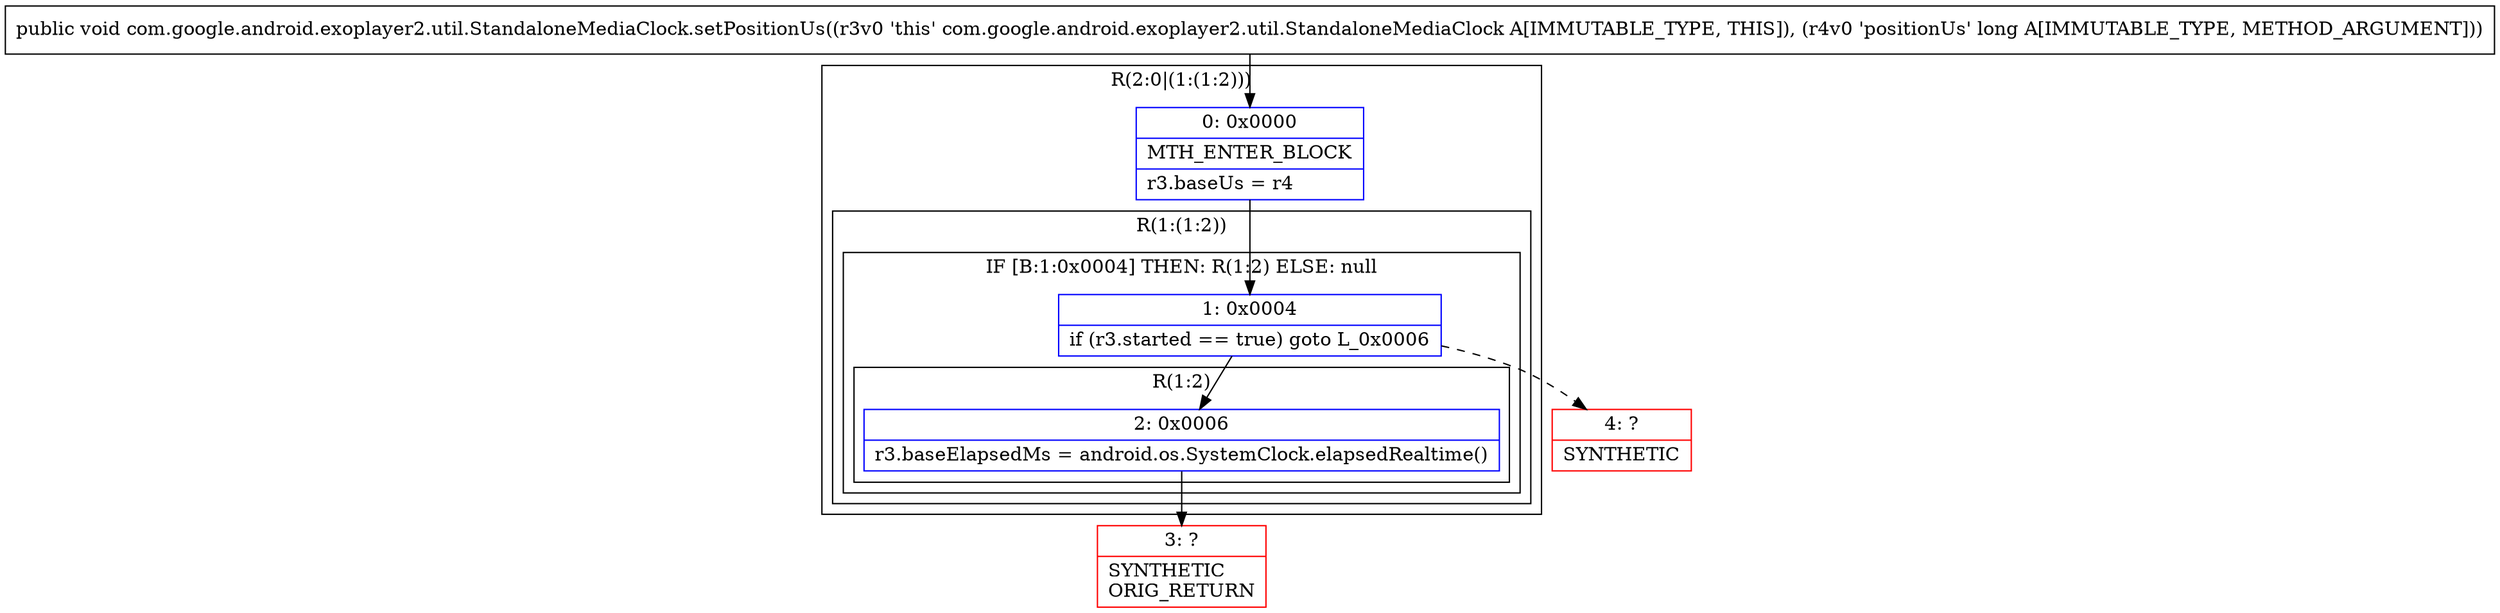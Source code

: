 digraph "CFG forcom.google.android.exoplayer2.util.StandaloneMediaClock.setPositionUs(J)V" {
subgraph cluster_Region_2069165070 {
label = "R(2:0|(1:(1:2)))";
node [shape=record,color=blue];
Node_0 [shape=record,label="{0\:\ 0x0000|MTH_ENTER_BLOCK\l|r3.baseUs = r4\l}"];
subgraph cluster_Region_1077438380 {
label = "R(1:(1:2))";
node [shape=record,color=blue];
subgraph cluster_IfRegion_1601920617 {
label = "IF [B:1:0x0004] THEN: R(1:2) ELSE: null";
node [shape=record,color=blue];
Node_1 [shape=record,label="{1\:\ 0x0004|if (r3.started == true) goto L_0x0006\l}"];
subgraph cluster_Region_687745133 {
label = "R(1:2)";
node [shape=record,color=blue];
Node_2 [shape=record,label="{2\:\ 0x0006|r3.baseElapsedMs = android.os.SystemClock.elapsedRealtime()\l}"];
}
}
}
}
Node_3 [shape=record,color=red,label="{3\:\ ?|SYNTHETIC\lORIG_RETURN\l}"];
Node_4 [shape=record,color=red,label="{4\:\ ?|SYNTHETIC\l}"];
MethodNode[shape=record,label="{public void com.google.android.exoplayer2.util.StandaloneMediaClock.setPositionUs((r3v0 'this' com.google.android.exoplayer2.util.StandaloneMediaClock A[IMMUTABLE_TYPE, THIS]), (r4v0 'positionUs' long A[IMMUTABLE_TYPE, METHOD_ARGUMENT])) }"];
MethodNode -> Node_0;
Node_0 -> Node_1;
Node_1 -> Node_2;
Node_1 -> Node_4[style=dashed];
Node_2 -> Node_3;
}

